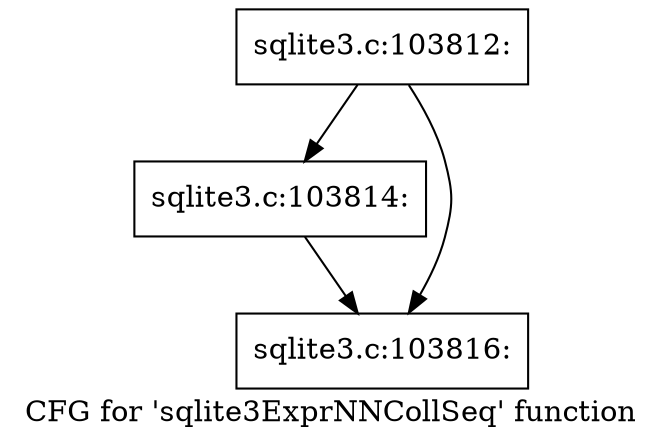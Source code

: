 digraph "CFG for 'sqlite3ExprNNCollSeq' function" {
	label="CFG for 'sqlite3ExprNNCollSeq' function";

	Node0x55c0f94c9310 [shape=record,label="{sqlite3.c:103812:}"];
	Node0x55c0f94c9310 -> Node0x55c0f94ce4f0;
	Node0x55c0f94c9310 -> Node0x55c0f94ce540;
	Node0x55c0f94ce4f0 [shape=record,label="{sqlite3.c:103814:}"];
	Node0x55c0f94ce4f0 -> Node0x55c0f94ce540;
	Node0x55c0f94ce540 [shape=record,label="{sqlite3.c:103816:}"];
}
